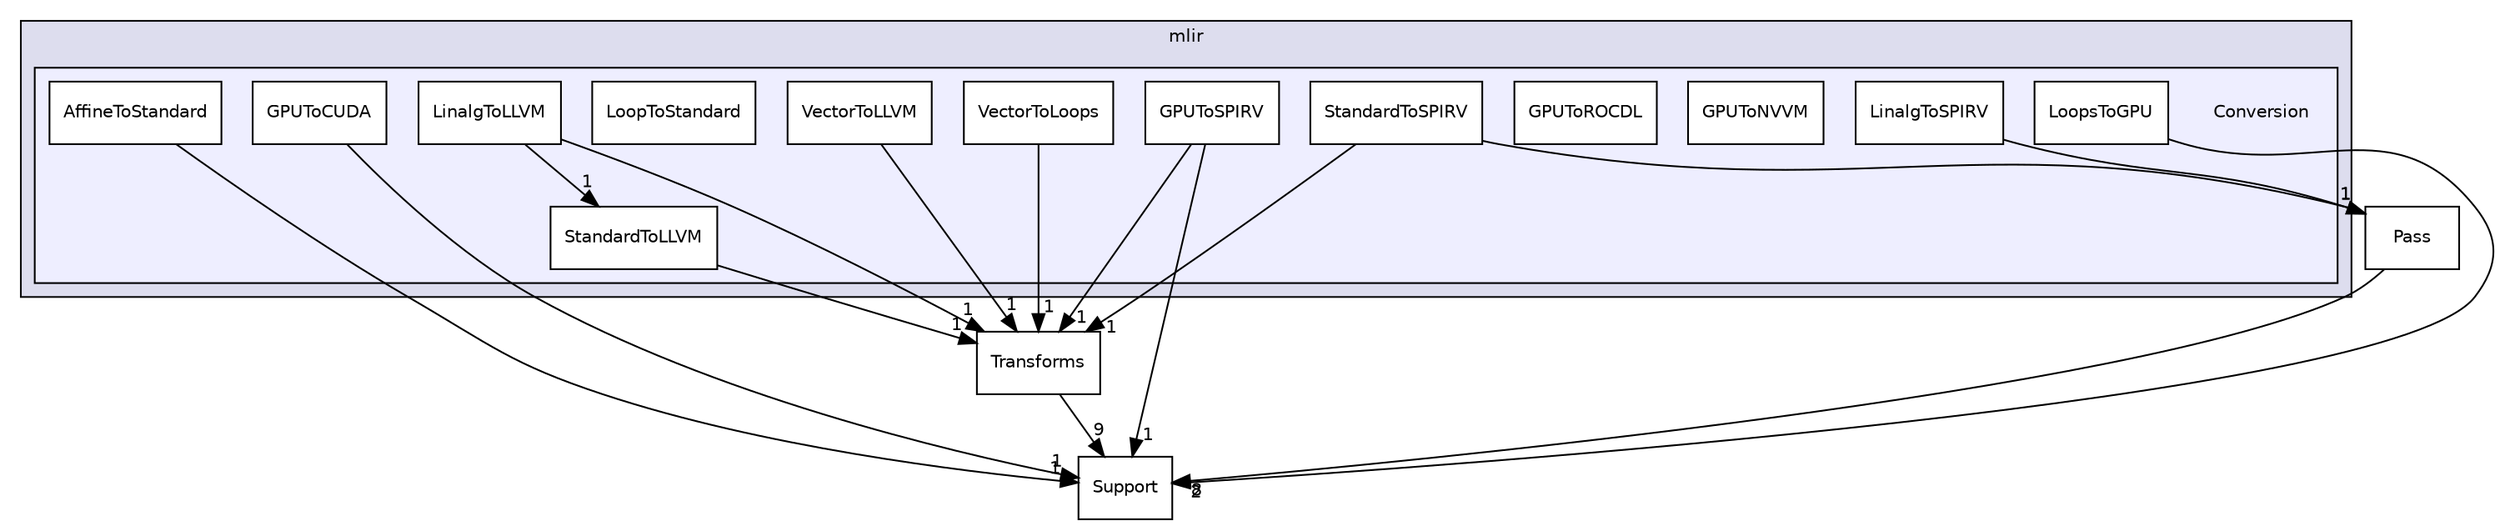 digraph "include/mlir/Conversion" {
  bgcolor=transparent;
  compound=true
  node [ fontsize="10", fontname="Helvetica"];
  edge [ labelfontsize="10", labelfontname="Helvetica"];
  subgraph clusterdir_5654f77406fb9ceec87e68ef828ceea2 {
    graph [ bgcolor="#ddddee", pencolor="black", label="mlir" fontname="Helvetica", fontsize="10", URL="dir_5654f77406fb9ceec87e68ef828ceea2.html"]
  subgraph clusterdir_37f3372f1e76d74ffd54613af9306e43 {
    graph [ bgcolor="#eeeeff", pencolor="black", label="" URL="dir_37f3372f1e76d74ffd54613af9306e43.html"];
    dir_37f3372f1e76d74ffd54613af9306e43 [shape=plaintext label="Conversion"];
    dir_b3b9755202aa522d45e805c7ef4b5d7c [shape=box label="AffineToStandard" color="black" fillcolor="white" style="filled" URL="dir_b3b9755202aa522d45e805c7ef4b5d7c.html"];
    dir_9cefccdec8809e92317f7b2125397db8 [shape=box label="GPUToCUDA" color="black" fillcolor="white" style="filled" URL="dir_9cefccdec8809e92317f7b2125397db8.html"];
    dir_9badd310f22d25fbc99be40a7f9e702e [shape=box label="GPUToNVVM" color="black" fillcolor="white" style="filled" URL="dir_9badd310f22d25fbc99be40a7f9e702e.html"];
    dir_ac8d43d7e197e7b3bc324160e28f1fab [shape=box label="GPUToROCDL" color="black" fillcolor="white" style="filled" URL="dir_ac8d43d7e197e7b3bc324160e28f1fab.html"];
    dir_cb1a10adfbc26e1a7e99b6189b7f8608 [shape=box label="GPUToSPIRV" color="black" fillcolor="white" style="filled" URL="dir_cb1a10adfbc26e1a7e99b6189b7f8608.html"];
    dir_e7940185b840d0cce971234a88354deb [shape=box label="LinalgToLLVM" color="black" fillcolor="white" style="filled" URL="dir_e7940185b840d0cce971234a88354deb.html"];
    dir_aafd859581e3c06757d6d76e18e2dfe4 [shape=box label="LinalgToSPIRV" color="black" fillcolor="white" style="filled" URL="dir_aafd859581e3c06757d6d76e18e2dfe4.html"];
    dir_54e84e268b5e23daad2c984546ed6e88 [shape=box label="LoopsToGPU" color="black" fillcolor="white" style="filled" URL="dir_54e84e268b5e23daad2c984546ed6e88.html"];
    dir_fb2274f39a197caae1196bd6408f2b83 [shape=box label="LoopToStandard" color="black" fillcolor="white" style="filled" URL="dir_fb2274f39a197caae1196bd6408f2b83.html"];
    dir_fe472ab3e478f3f4a29274cb46049980 [shape=box label="StandardToLLVM" color="black" fillcolor="white" style="filled" URL="dir_fe472ab3e478f3f4a29274cb46049980.html"];
    dir_96b263da3cf3775eeaebf35c87bc90e0 [shape=box label="StandardToSPIRV" color="black" fillcolor="white" style="filled" URL="dir_96b263da3cf3775eeaebf35c87bc90e0.html"];
    dir_1418cd82909926cca15f1918d4e19639 [shape=box label="VectorToLLVM" color="black" fillcolor="white" style="filled" URL="dir_1418cd82909926cca15f1918d4e19639.html"];
    dir_f875b4307f2f8695c6b1acaede900aba [shape=box label="VectorToLoops" color="black" fillcolor="white" style="filled" URL="dir_f875b4307f2f8695c6b1acaede900aba.html"];
  }
  }
  dir_ca4d1f3bc4cd42ba07a57ca86d19a1d6 [shape=box label="Transforms" URL="dir_ca4d1f3bc4cd42ba07a57ca86d19a1d6.html"];
  dir_f61d47671007dfdb592580b61f960d39 [shape=box label="Support" URL="dir_f61d47671007dfdb592580b61f960d39.html"];
  dir_cab9f8330899b1cc9d753b1d9c5c5a3e [shape=box label="Pass" URL="dir_cab9f8330899b1cc9d753b1d9c5c5a3e.html"];
  dir_e7940185b840d0cce971234a88354deb->dir_ca4d1f3bc4cd42ba07a57ca86d19a1d6 [headlabel="1", labeldistance=1.5 headhref="dir_000021_000013.html"];
  dir_e7940185b840d0cce971234a88354deb->dir_fe472ab3e478f3f4a29274cb46049980 [headlabel="1", labeldistance=1.5 headhref="dir_000021_000025.html"];
  dir_9cefccdec8809e92317f7b2125397db8->dir_f61d47671007dfdb592580b61f960d39 [headlabel="1", labeldistance=1.5 headhref="dir_000017_000048.html"];
  dir_1418cd82909926cca15f1918d4e19639->dir_ca4d1f3bc4cd42ba07a57ca86d19a1d6 [headlabel="1", labeldistance=1.5 headhref="dir_000027_000013.html"];
  dir_54e84e268b5e23daad2c984546ed6e88->dir_f61d47671007dfdb592580b61f960d39 [headlabel="2", labeldistance=1.5 headhref="dir_000023_000048.html"];
  dir_b3b9755202aa522d45e805c7ef4b5d7c->dir_f61d47671007dfdb592580b61f960d39 [headlabel="1", labeldistance=1.5 headhref="dir_000016_000048.html"];
  dir_cb1a10adfbc26e1a7e99b6189b7f8608->dir_ca4d1f3bc4cd42ba07a57ca86d19a1d6 [headlabel="1", labeldistance=1.5 headhref="dir_000020_000013.html"];
  dir_cb1a10adfbc26e1a7e99b6189b7f8608->dir_f61d47671007dfdb592580b61f960d39 [headlabel="1", labeldistance=1.5 headhref="dir_000020_000048.html"];
  dir_ca4d1f3bc4cd42ba07a57ca86d19a1d6->dir_f61d47671007dfdb592580b61f960d39 [headlabel="9", labeldistance=1.5 headhref="dir_000013_000048.html"];
  dir_fe472ab3e478f3f4a29274cb46049980->dir_ca4d1f3bc4cd42ba07a57ca86d19a1d6 [headlabel="1", labeldistance=1.5 headhref="dir_000025_000013.html"];
  dir_aafd859581e3c06757d6d76e18e2dfe4->dir_cab9f8330899b1cc9d753b1d9c5c5a3e [headlabel="1", labeldistance=1.5 headhref="dir_000022_000045.html"];
  dir_f875b4307f2f8695c6b1acaede900aba->dir_ca4d1f3bc4cd42ba07a57ca86d19a1d6 [headlabel="1", labeldistance=1.5 headhref="dir_000028_000013.html"];
  dir_96b263da3cf3775eeaebf35c87bc90e0->dir_ca4d1f3bc4cd42ba07a57ca86d19a1d6 [headlabel="1", labeldistance=1.5 headhref="dir_000026_000013.html"];
  dir_96b263da3cf3775eeaebf35c87bc90e0->dir_cab9f8330899b1cc9d753b1d9c5c5a3e [headlabel="1", labeldistance=1.5 headhref="dir_000026_000045.html"];
  dir_cab9f8330899b1cc9d753b1d9c5c5a3e->dir_f61d47671007dfdb592580b61f960d39 [headlabel="8", labeldistance=1.5 headhref="dir_000045_000048.html"];
}
